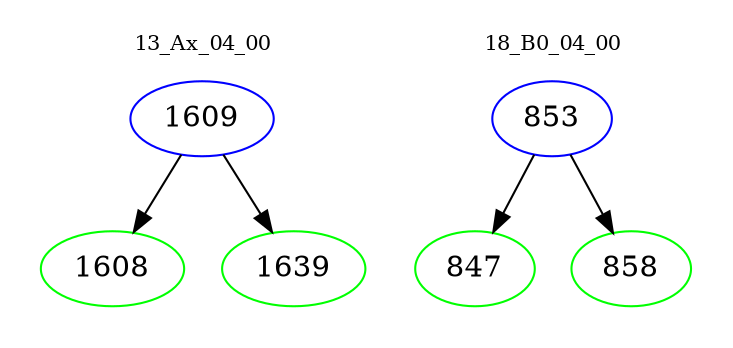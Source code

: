 digraph{
subgraph cluster_0 {
color = white
label = "13_Ax_04_00";
fontsize=10;
T0_1609 [label="1609", color="blue"]
T0_1609 -> T0_1608 [color="black"]
T0_1608 [label="1608", color="green"]
T0_1609 -> T0_1639 [color="black"]
T0_1639 [label="1639", color="green"]
}
subgraph cluster_1 {
color = white
label = "18_B0_04_00";
fontsize=10;
T1_853 [label="853", color="blue"]
T1_853 -> T1_847 [color="black"]
T1_847 [label="847", color="green"]
T1_853 -> T1_858 [color="black"]
T1_858 [label="858", color="green"]
}
}
